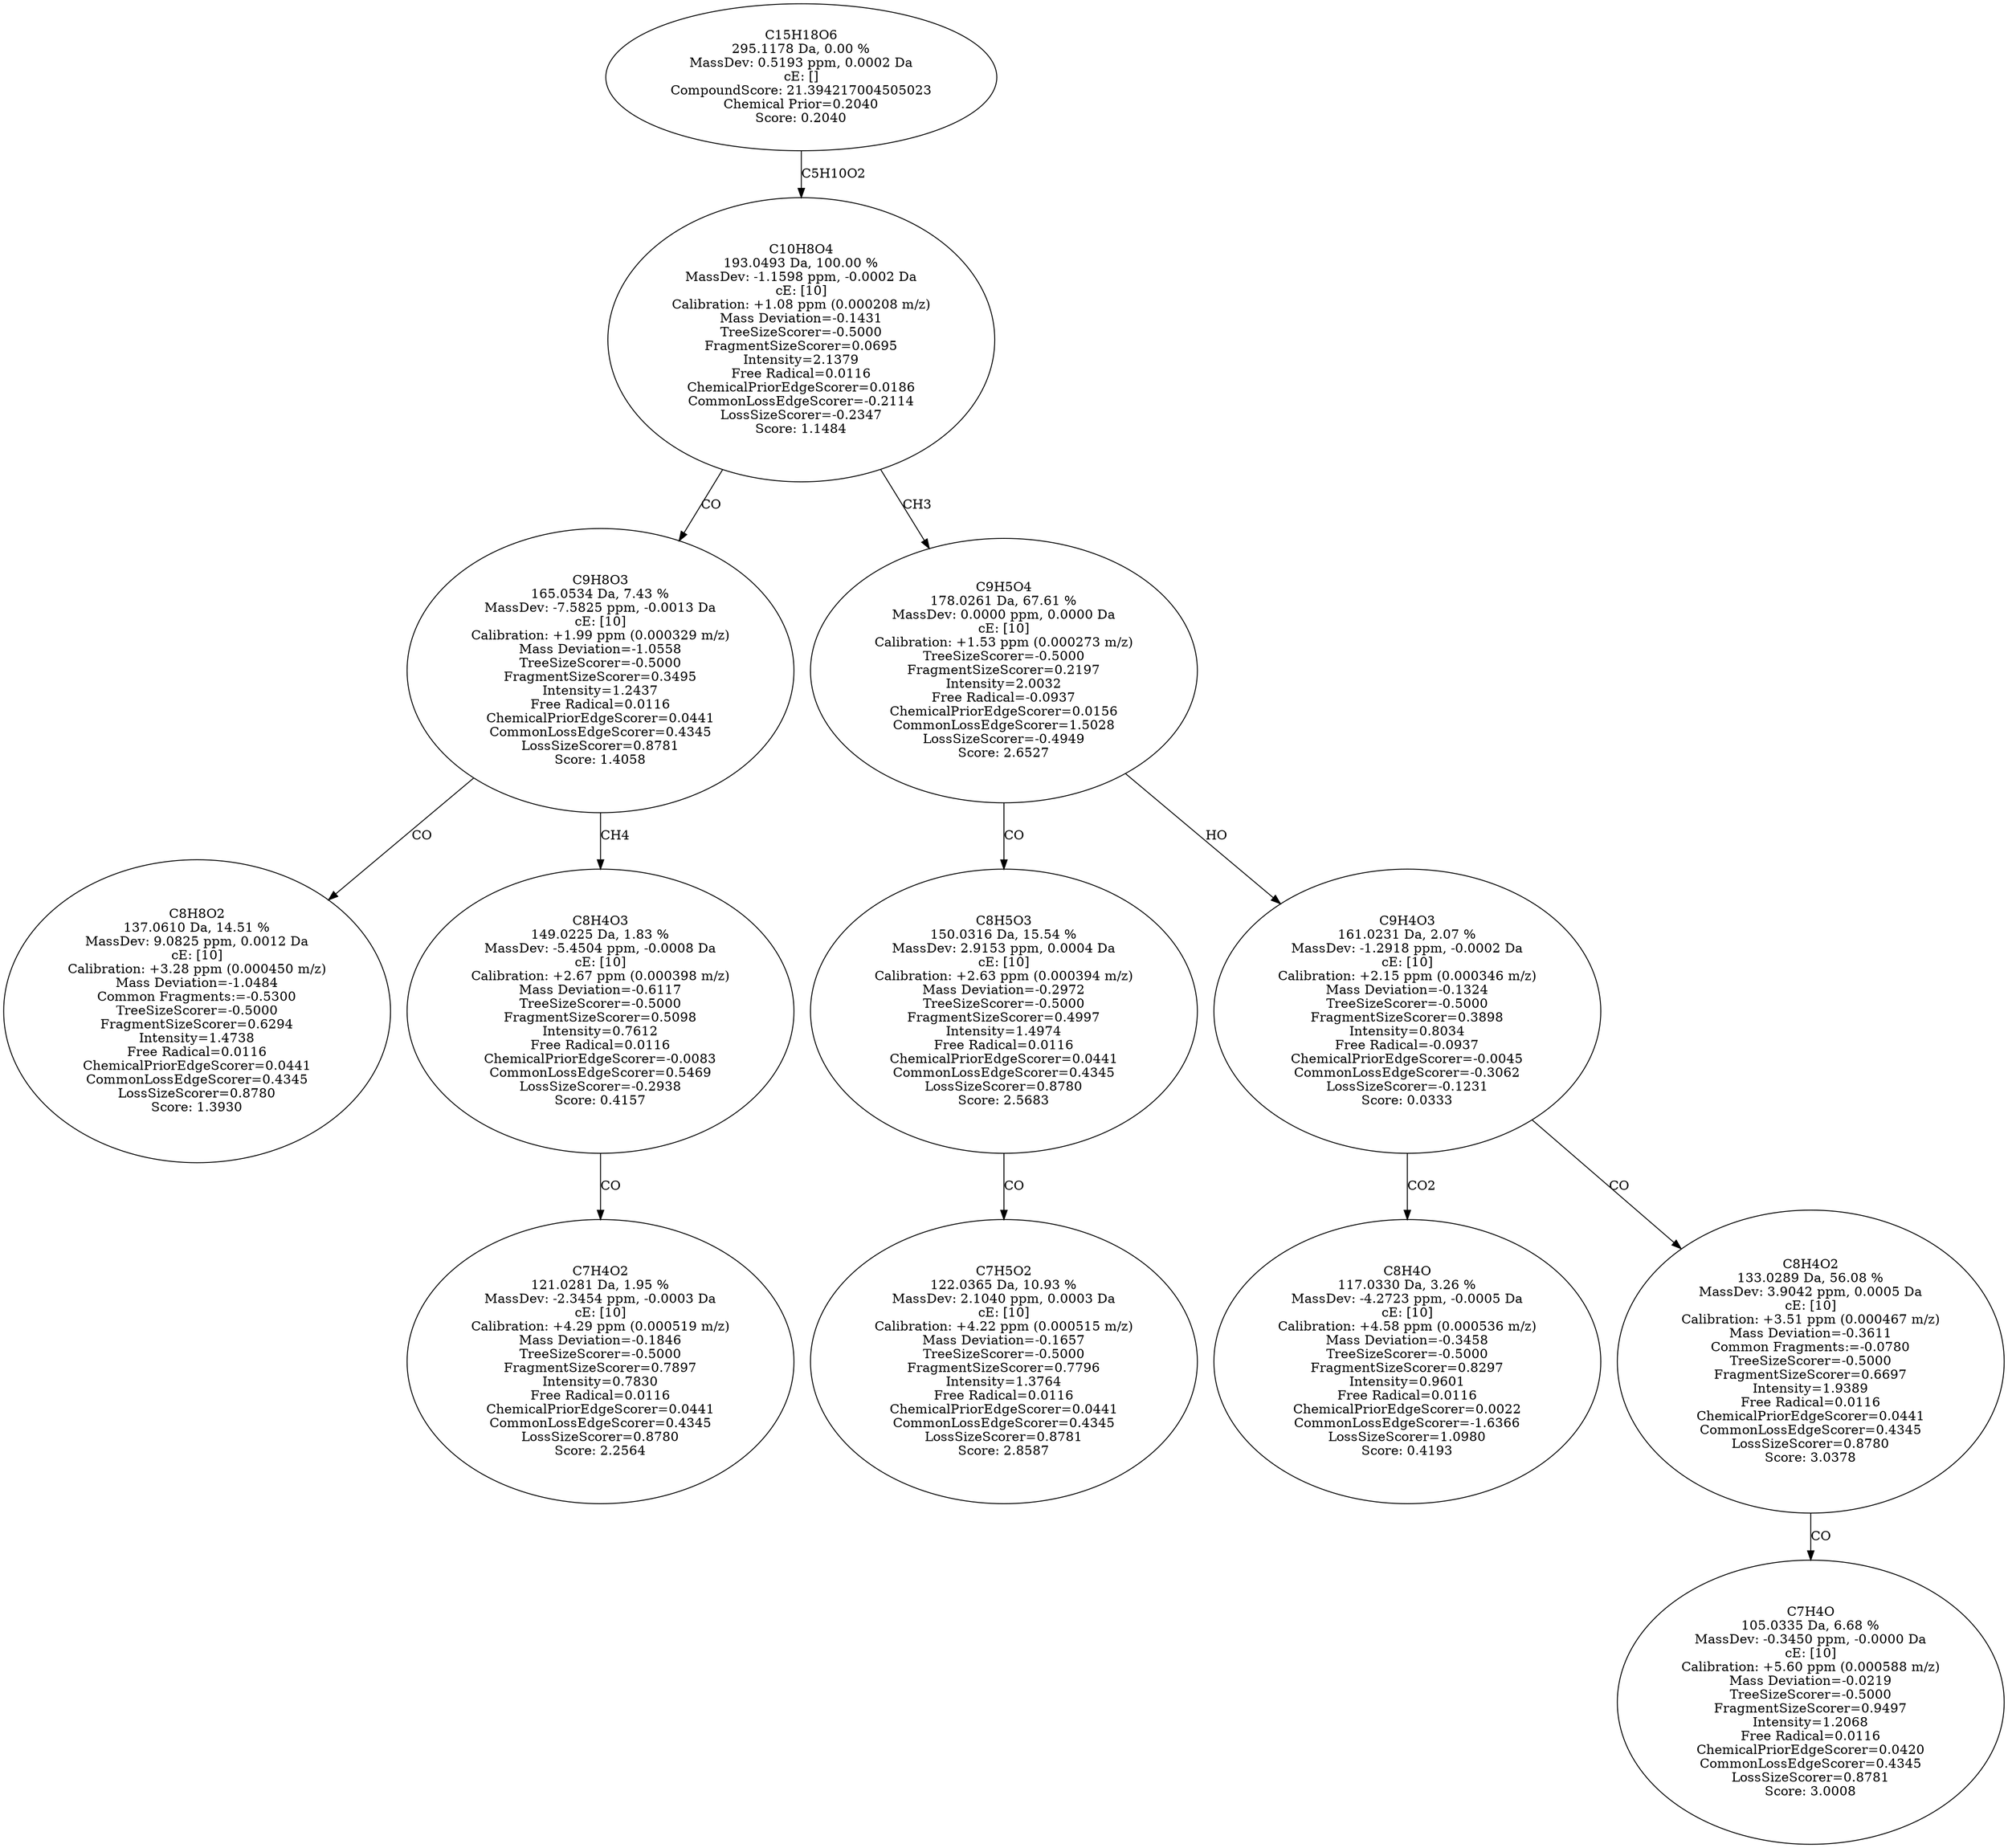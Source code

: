 strict digraph {
v1 [label="C8H8O2\n137.0610 Da, 14.51 %\nMassDev: 9.0825 ppm, 0.0012 Da\ncE: [10]\nCalibration: +3.28 ppm (0.000450 m/z)\nMass Deviation=-1.0484\nCommon Fragments:=-0.5300\nTreeSizeScorer=-0.5000\nFragmentSizeScorer=0.6294\nIntensity=1.4738\nFree Radical=0.0116\nChemicalPriorEdgeScorer=0.0441\nCommonLossEdgeScorer=0.4345\nLossSizeScorer=0.8780\nScore: 1.3930"];
v2 [label="C7H4O2\n121.0281 Da, 1.95 %\nMassDev: -2.3454 ppm, -0.0003 Da\ncE: [10]\nCalibration: +4.29 ppm (0.000519 m/z)\nMass Deviation=-0.1846\nTreeSizeScorer=-0.5000\nFragmentSizeScorer=0.7897\nIntensity=0.7830\nFree Radical=0.0116\nChemicalPriorEdgeScorer=0.0441\nCommonLossEdgeScorer=0.4345\nLossSizeScorer=0.8780\nScore: 2.2564"];
v3 [label="C8H4O3\n149.0225 Da, 1.83 %\nMassDev: -5.4504 ppm, -0.0008 Da\ncE: [10]\nCalibration: +2.67 ppm (0.000398 m/z)\nMass Deviation=-0.6117\nTreeSizeScorer=-0.5000\nFragmentSizeScorer=0.5098\nIntensity=0.7612\nFree Radical=0.0116\nChemicalPriorEdgeScorer=-0.0083\nCommonLossEdgeScorer=0.5469\nLossSizeScorer=-0.2938\nScore: 0.4157"];
v4 [label="C9H8O3\n165.0534 Da, 7.43 %\nMassDev: -7.5825 ppm, -0.0013 Da\ncE: [10]\nCalibration: +1.99 ppm (0.000329 m/z)\nMass Deviation=-1.0558\nTreeSizeScorer=-0.5000\nFragmentSizeScorer=0.3495\nIntensity=1.2437\nFree Radical=0.0116\nChemicalPriorEdgeScorer=0.0441\nCommonLossEdgeScorer=0.4345\nLossSizeScorer=0.8781\nScore: 1.4058"];
v5 [label="C7H5O2\n122.0365 Da, 10.93 %\nMassDev: 2.1040 ppm, 0.0003 Da\ncE: [10]\nCalibration: +4.22 ppm (0.000515 m/z)\nMass Deviation=-0.1657\nTreeSizeScorer=-0.5000\nFragmentSizeScorer=0.7796\nIntensity=1.3764\nFree Radical=0.0116\nChemicalPriorEdgeScorer=0.0441\nCommonLossEdgeScorer=0.4345\nLossSizeScorer=0.8781\nScore: 2.8587"];
v6 [label="C8H5O3\n150.0316 Da, 15.54 %\nMassDev: 2.9153 ppm, 0.0004 Da\ncE: [10]\nCalibration: +2.63 ppm (0.000394 m/z)\nMass Deviation=-0.2972\nTreeSizeScorer=-0.5000\nFragmentSizeScorer=0.4997\nIntensity=1.4974\nFree Radical=0.0116\nChemicalPriorEdgeScorer=0.0441\nCommonLossEdgeScorer=0.4345\nLossSizeScorer=0.8780\nScore: 2.5683"];
v7 [label="C8H4O\n117.0330 Da, 3.26 %\nMassDev: -4.2723 ppm, -0.0005 Da\ncE: [10]\nCalibration: +4.58 ppm (0.000536 m/z)\nMass Deviation=-0.3458\nTreeSizeScorer=-0.5000\nFragmentSizeScorer=0.8297\nIntensity=0.9601\nFree Radical=0.0116\nChemicalPriorEdgeScorer=0.0022\nCommonLossEdgeScorer=-1.6366\nLossSizeScorer=1.0980\nScore: 0.4193"];
v8 [label="C7H4O\n105.0335 Da, 6.68 %\nMassDev: -0.3450 ppm, -0.0000 Da\ncE: [10]\nCalibration: +5.60 ppm (0.000588 m/z)\nMass Deviation=-0.0219\nTreeSizeScorer=-0.5000\nFragmentSizeScorer=0.9497\nIntensity=1.2068\nFree Radical=0.0116\nChemicalPriorEdgeScorer=0.0420\nCommonLossEdgeScorer=0.4345\nLossSizeScorer=0.8781\nScore: 3.0008"];
v9 [label="C8H4O2\n133.0289 Da, 56.08 %\nMassDev: 3.9042 ppm, 0.0005 Da\ncE: [10]\nCalibration: +3.51 ppm (0.000467 m/z)\nMass Deviation=-0.3611\nCommon Fragments:=-0.0780\nTreeSizeScorer=-0.5000\nFragmentSizeScorer=0.6697\nIntensity=1.9389\nFree Radical=0.0116\nChemicalPriorEdgeScorer=0.0441\nCommonLossEdgeScorer=0.4345\nLossSizeScorer=0.8780\nScore: 3.0378"];
v10 [label="C9H4O3\n161.0231 Da, 2.07 %\nMassDev: -1.2918 ppm, -0.0002 Da\ncE: [10]\nCalibration: +2.15 ppm (0.000346 m/z)\nMass Deviation=-0.1324\nTreeSizeScorer=-0.5000\nFragmentSizeScorer=0.3898\nIntensity=0.8034\nFree Radical=-0.0937\nChemicalPriorEdgeScorer=-0.0045\nCommonLossEdgeScorer=-0.3062\nLossSizeScorer=-0.1231\nScore: 0.0333"];
v11 [label="C9H5O4\n178.0261 Da, 67.61 %\nMassDev: 0.0000 ppm, 0.0000 Da\ncE: [10]\nCalibration: +1.53 ppm (0.000273 m/z)\nTreeSizeScorer=-0.5000\nFragmentSizeScorer=0.2197\nIntensity=2.0032\nFree Radical=-0.0937\nChemicalPriorEdgeScorer=0.0156\nCommonLossEdgeScorer=1.5028\nLossSizeScorer=-0.4949\nScore: 2.6527"];
v12 [label="C10H8O4\n193.0493 Da, 100.00 %\nMassDev: -1.1598 ppm, -0.0002 Da\ncE: [10]\nCalibration: +1.08 ppm (0.000208 m/z)\nMass Deviation=-0.1431\nTreeSizeScorer=-0.5000\nFragmentSizeScorer=0.0695\nIntensity=2.1379\nFree Radical=0.0116\nChemicalPriorEdgeScorer=0.0186\nCommonLossEdgeScorer=-0.2114\nLossSizeScorer=-0.2347\nScore: 1.1484"];
v13 [label="C15H18O6\n295.1178 Da, 0.00 %\nMassDev: 0.5193 ppm, 0.0002 Da\ncE: []\nCompoundScore: 21.394217004505023\nChemical Prior=0.2040\nScore: 0.2040"];
v4 -> v1 [label="CO"];
v3 -> v2 [label="CO"];
v4 -> v3 [label="CH4"];
v12 -> v4 [label="CO"];
v6 -> v5 [label="CO"];
v11 -> v6 [label="CO"];
v10 -> v7 [label="CO2"];
v9 -> v8 [label="CO"];
v10 -> v9 [label="CO"];
v11 -> v10 [label="HO"];
v12 -> v11 [label="CH3"];
v13 -> v12 [label="C5H10O2"];
}